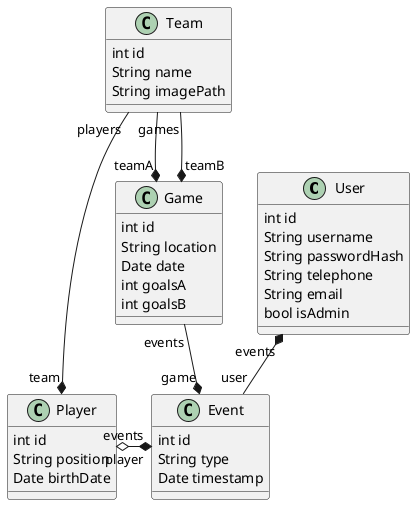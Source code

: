 @startuml
class User {
    int id
    String username
    String passwordHash
    String telephone
    String email
    bool isAdmin 
}
class Player {
    int id
    String position
    Date birthDate
}
class Team {
    int id
    String name
    String imagePath
}
class Event {
    int id
    String type
    Date timestamp
} 
class Game {
    int id
    String location
    Date date
    int goalsA
    int goalsB
}

User "events" *-- "user" Event
Game "events" --* "game" Event
Player "events" o-* "player" Event
Team "players" --* "team" Player
Team  --* "teamA" Game
Team "games" --* "teamB" Game


@enduml
